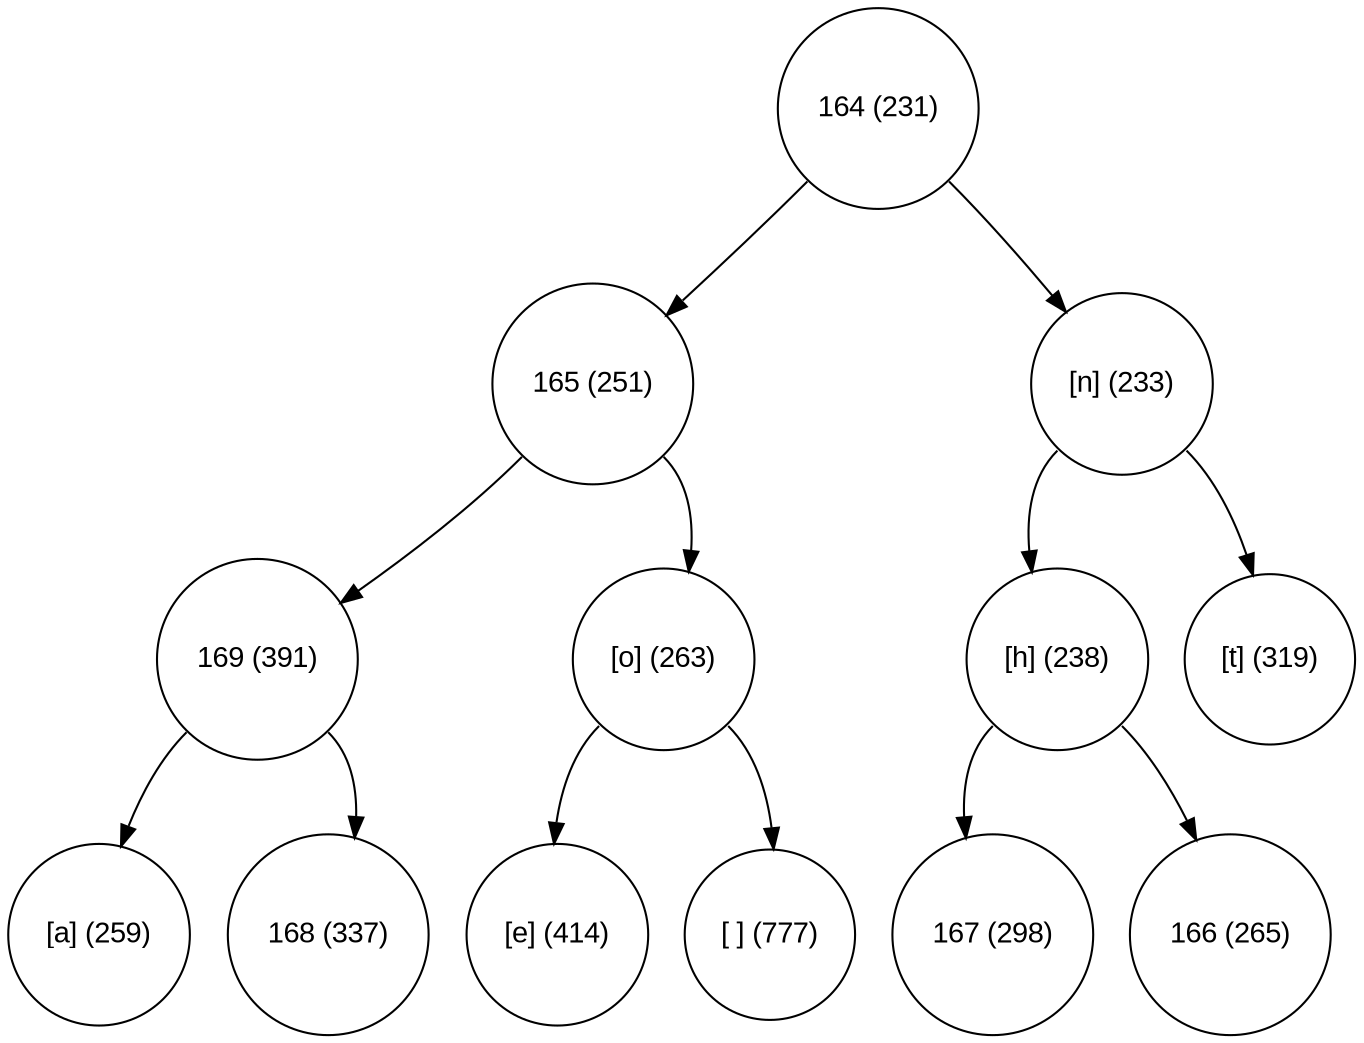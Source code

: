 digraph move_down {
	node [fontname="Arial", shape="circle", width=0.5]; 

	0 [label = "164 (231)"];
	0:sw -> 1;
	1 [label = "165 (251)"];
	1:sw -> 3;
	3 [label = "169 (391)"];
	3:sw -> 7;
	7 [label = "[a] (259)"];
	3:se -> 8;
	8 [label = "168 (337)"];
	1:se -> 4;
	4 [label = "[o] (263)"];
	4:sw -> 9;
	9 [label = "[e] (414)"];
	4:se -> 10;
	10 [label = "[ ] (777)"];
	0:se -> 2;
	2 [label = "[n] (233)"];
	2:sw -> 5;
	5 [label = "[h] (238)"];
	5:sw -> 11;
	11 [label = "167 (298)"];
	5:se -> 12;
	12 [label = "166 (265)"];
	2:se -> 6;
	6 [label = "[t] (319)"];
}
